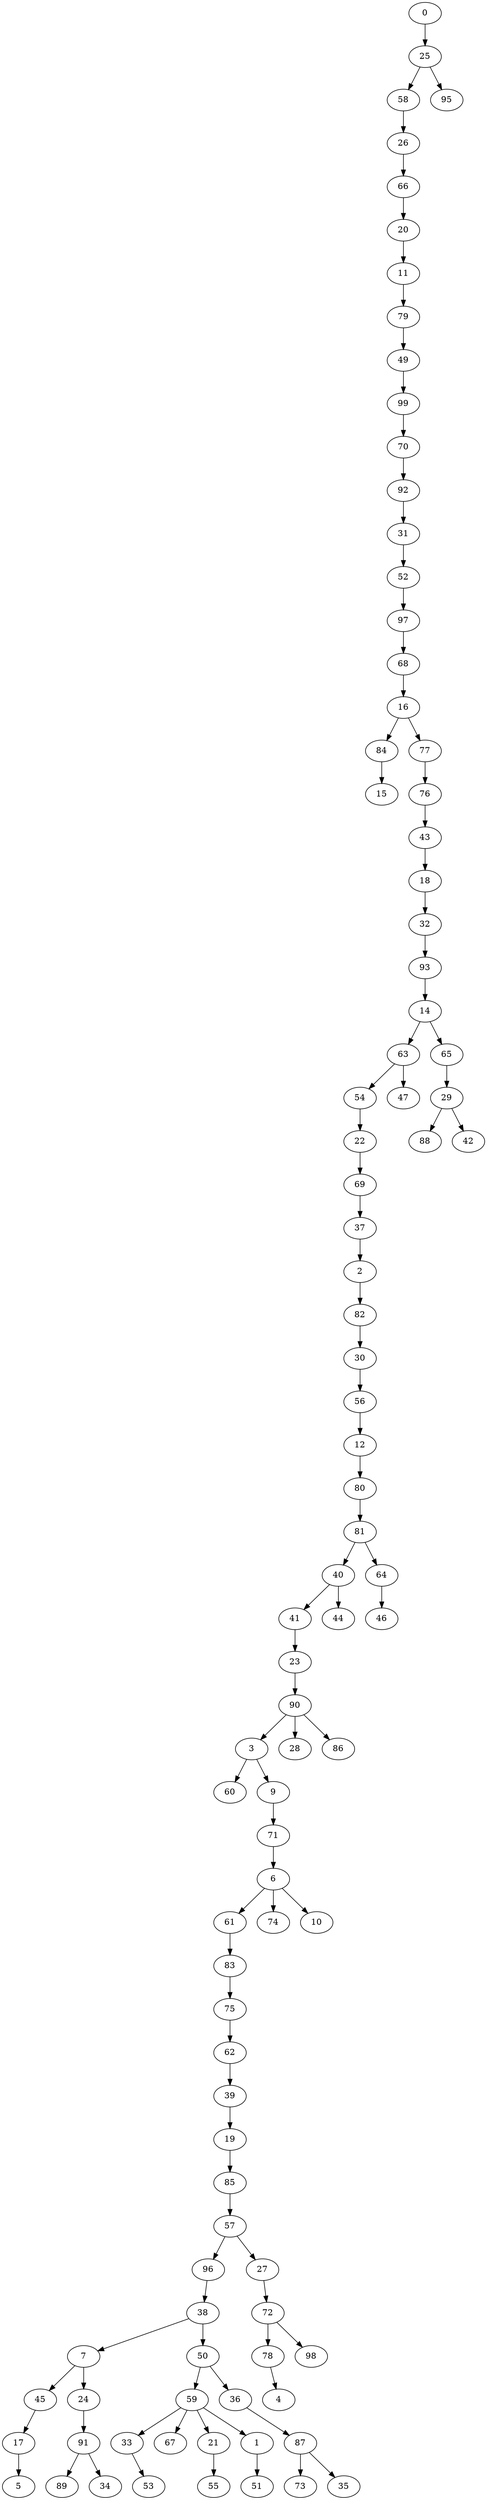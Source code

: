 digraph {
	0 [label=0]
	25 [label=25]
	58 [label=58]
	26 [label=26]
	66 [label=66]
	20 [label=20]
	11 [label=11]
	79 [label=79]
	49 [label=49]
	99 [label=99]
	70 [label=70]
	92 [label=92]
	31 [label=31]
	52 [label=52]
	97 [label=97]
	68 [label=68]
	16 [label=16]
	84 [label=84]
	15 [label=15]
	77 [label=77]
	76 [label=76]
	43 [label=43]
	18 [label=18]
	32 [label=32]
	93 [label=93]
	14 [label=14]
	63 [label=63]
	54 [label=54]
	22 [label=22]
	69 [label=69]
	37 [label=37]
	2 [label=2]
	82 [label=82]
	30 [label=30]
	56 [label=56]
	12 [label=12]
	80 [label=80]
	81 [label=81]
	40 [label=40]
	41 [label=41]
	23 [label=23]
	90 [label=90]
	3 [label=3]
	60 [label=60]
	9 [label=9]
	71 [label=71]
	6 [label=6]
	61 [label=61]
	83 [label=83]
	75 [label=75]
	62 [label=62]
	39 [label=39]
	19 [label=19]
	85 [label=85]
	57 [label=57]
	96 [label=96]
	38 [label=38]
	7 [label=7]
	45 [label=45]
	17 [label=17]
	5 [label=5]
	24 [label=24]
	91 [label=91]
	89 [label=89]
	34 [label=34]
	50 [label=50]
	59 [label=59]
	33 [label=33]
	53 [label=53]
	67 [label=67]
	21 [label=21]
	55 [label=55]
	1 [label=1]
	51 [label=51]
	36 [label=36]
	87 [label=87]
	73 [label=73]
	35 [label=35]
	27 [label=27]
	72 [label=72]
	78 [label=78]
	4 [label=4]
	98 [label=98]
	74 [label=74]
	10 [label=10]
	28 [label=28]
	86 [label=86]
	44 [label=44]
	64 [label=64]
	46 [label=46]
	47 [label=47]
	65 [label=65]
	29 [label=29]
	88 [label=88]
	42 [label=42]
	95 [label=95]
	0 -> 25
	25 -> 58
	58 -> 26
	26 -> 66
	66 -> 20
	20 -> 11
	11 -> 79
	79 -> 49
	49 -> 99
	99 -> 70
	70 -> 92
	92 -> 31
	31 -> 52
	52 -> 97
	97 -> 68
	68 -> 16
	16 -> 84
	84 -> 15
	16 -> 77
	77 -> 76
	76 -> 43
	43 -> 18
	18 -> 32
	32 -> 93
	93 -> 14
	14 -> 63
	63 -> 54
	54 -> 22
	22 -> 69
	69 -> 37
	37 -> 2
	2 -> 82
	82 -> 30
	30 -> 56
	56 -> 12
	12 -> 80
	80 -> 81
	81 -> 40
	40 -> 41
	41 -> 23
	23 -> 90
	90 -> 3
	3 -> 60
	3 -> 9
	9 -> 71
	71 -> 6
	6 -> 61
	61 -> 83
	83 -> 75
	75 -> 62
	62 -> 39
	39 -> 19
	19 -> 85
	85 -> 57
	57 -> 96
	96 -> 38
	38 -> 7
	7 -> 45
	45 -> 17
	17 -> 5
	7 -> 24
	24 -> 91
	91 -> 89
	91 -> 34
	38 -> 50
	50 -> 59
	59 -> 33
	33 -> 53
	59 -> 67
	59 -> 21
	21 -> 55
	59 -> 1
	1 -> 51
	50 -> 36
	36 -> 87
	87 -> 73
	87 -> 35
	57 -> 27
	27 -> 72
	72 -> 78
	78 -> 4
	72 -> 98
	6 -> 74
	6 -> 10
	90 -> 28
	90 -> 86
	40 -> 44
	81 -> 64
	64 -> 46
	63 -> 47
	14 -> 65
	65 -> 29
	29 -> 88
	29 -> 42
	25 -> 95
}